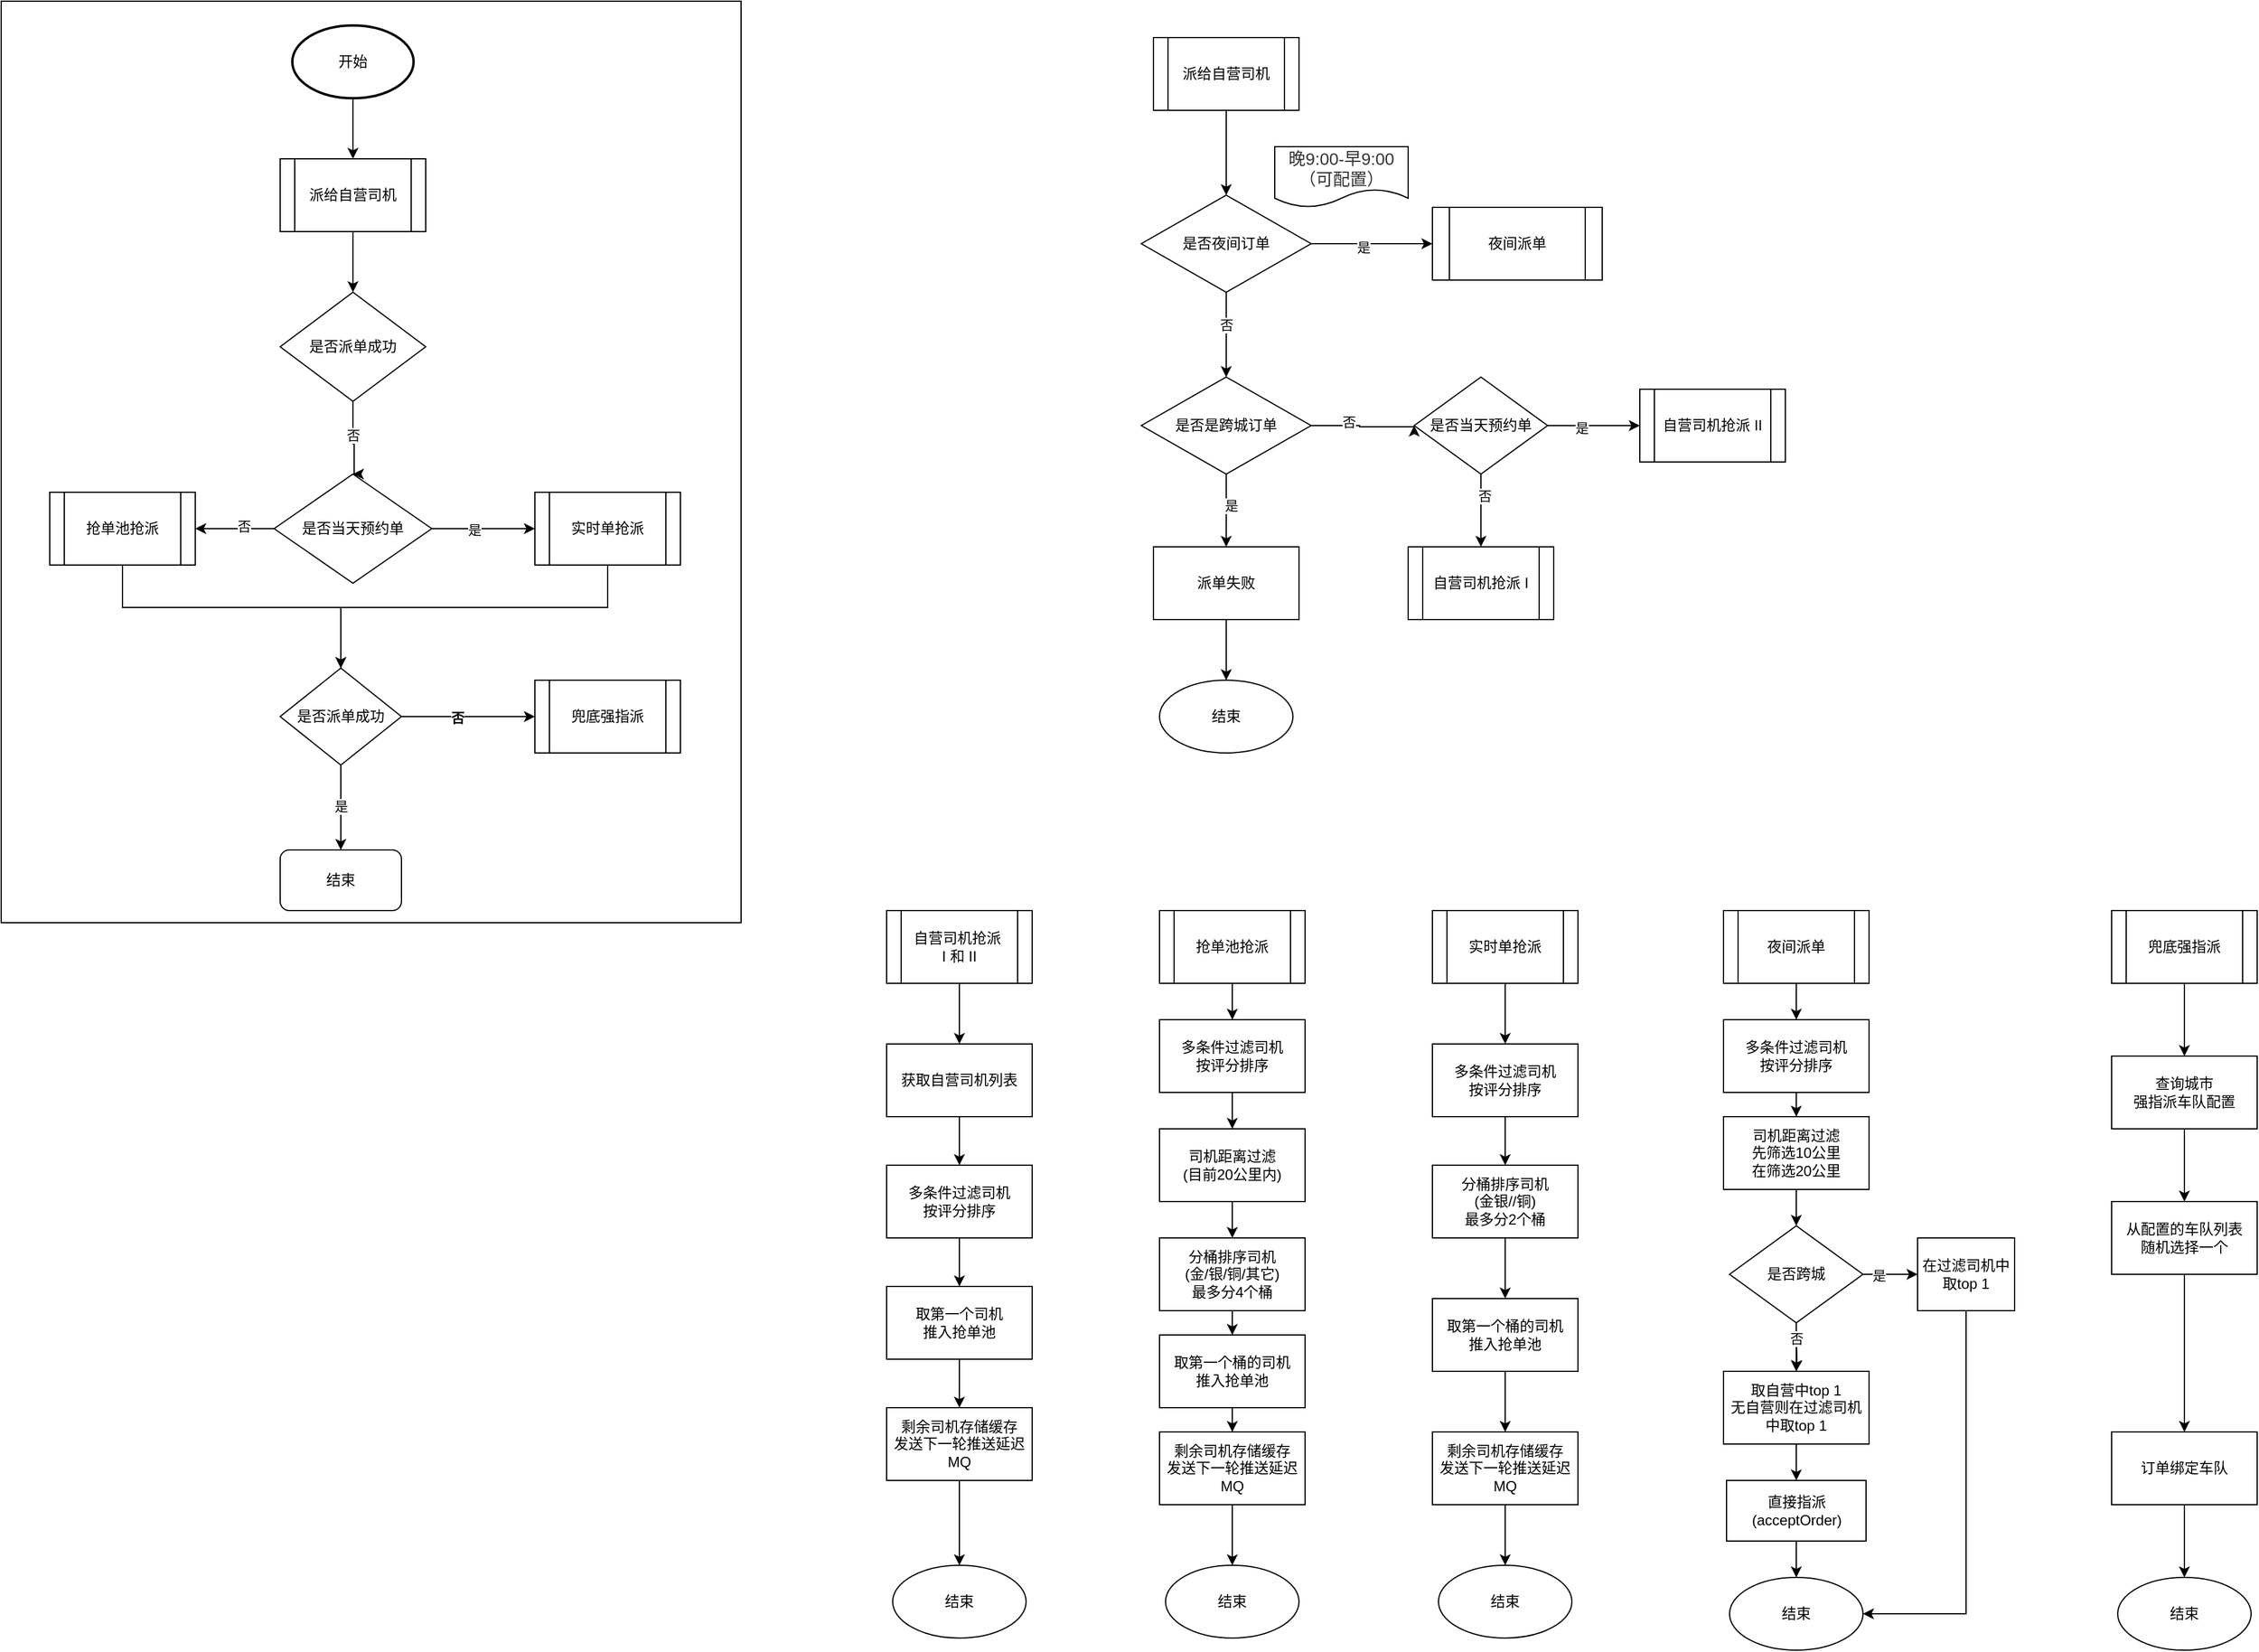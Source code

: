 <mxfile version="24.5.4" type="github">
  <diagram name="第 1 页" id="b3sivmyG9d-5zrtZYTdN">
    <mxGraphModel dx="2928" dy="1036" grid="1" gridSize="10" guides="1" tooltips="1" connect="1" arrows="1" fold="1" page="1" pageScale="1" pageWidth="1200" pageHeight="1600" math="0" shadow="0">
      <root>
        <mxCell id="0" />
        <mxCell id="1" parent="0" />
        <mxCell id="RsnU13scQ3cfRyJQo0AK-39" value="" style="rounded=0;whiteSpace=wrap;html=1;" parent="1" vertex="1">
          <mxGeometry x="-150" y="50" width="610" height="760" as="geometry" />
        </mxCell>
        <mxCell id="RsnU13scQ3cfRyJQo0AK-3" value="" style="edgeStyle=orthogonalEdgeStyle;rounded=0;orthogonalLoop=1;jettySize=auto;html=1;entryX=0.5;entryY=0;entryDx=0;entryDy=0;" parent="1" source="RsnU13scQ3cfRyJQo0AK-1" target="RsnU13scQ3cfRyJQo0AK-6" edge="1">
          <mxGeometry relative="1" as="geometry">
            <mxPoint x="140" y="210" as="targetPoint" />
          </mxGeometry>
        </mxCell>
        <mxCell id="RsnU13scQ3cfRyJQo0AK-1" value="开始" style="strokeWidth=2;html=1;shape=mxgraph.flowchart.start_1;whiteSpace=wrap;" parent="1" vertex="1">
          <mxGeometry x="90" y="70" width="100" height="60" as="geometry" />
        </mxCell>
        <mxCell id="RsnU13scQ3cfRyJQo0AK-8" value="" style="edgeStyle=orthogonalEdgeStyle;rounded=0;orthogonalLoop=1;jettySize=auto;html=1;" parent="1" source="RsnU13scQ3cfRyJQo0AK-6" target="RsnU13scQ3cfRyJQo0AK-7" edge="1">
          <mxGeometry relative="1" as="geometry" />
        </mxCell>
        <mxCell id="RsnU13scQ3cfRyJQo0AK-6" value="派给自营司机" style="shape=process;whiteSpace=wrap;html=1;backgroundOutline=1;" parent="1" vertex="1">
          <mxGeometry x="80" y="180" width="120" height="60" as="geometry" />
        </mxCell>
        <mxCell id="RsnU13scQ3cfRyJQo0AK-10" value="" style="edgeStyle=orthogonalEdgeStyle;rounded=0;orthogonalLoop=1;jettySize=auto;html=1;entryX=0.5;entryY=0;entryDx=0;entryDy=0;" parent="1" source="RsnU13scQ3cfRyJQo0AK-7" target="RsnU13scQ3cfRyJQo0AK-13" edge="1">
          <mxGeometry relative="1" as="geometry">
            <mxPoint x="140" y="450" as="targetPoint" />
            <Array as="points">
              <mxPoint x="140" y="415" />
              <mxPoint x="141" y="415" />
            </Array>
          </mxGeometry>
        </mxCell>
        <mxCell id="RsnU13scQ3cfRyJQo0AK-11" value="否" style="edgeLabel;html=1;align=center;verticalAlign=middle;resizable=0;points=[];" parent="RsnU13scQ3cfRyJQo0AK-10" vertex="1" connectable="0">
          <mxGeometry x="-0.453" relative="1" as="geometry">
            <mxPoint y="11" as="offset" />
          </mxGeometry>
        </mxCell>
        <mxCell id="RsnU13scQ3cfRyJQo0AK-7" value="是否派单成功" style="rhombus;whiteSpace=wrap;html=1;" parent="1" vertex="1">
          <mxGeometry x="80" y="290" width="120" height="90" as="geometry" />
        </mxCell>
        <mxCell id="RsnU13scQ3cfRyJQo0AK-18" value="" style="edgeStyle=orthogonalEdgeStyle;rounded=0;orthogonalLoop=1;jettySize=auto;html=1;" parent="1" source="RsnU13scQ3cfRyJQo0AK-13" target="RsnU13scQ3cfRyJQo0AK-20" edge="1">
          <mxGeometry relative="1" as="geometry">
            <mxPoint x="290" y="485" as="targetPoint" />
          </mxGeometry>
        </mxCell>
        <mxCell id="RsnU13scQ3cfRyJQo0AK-19" value="是" style="edgeLabel;html=1;align=center;verticalAlign=middle;resizable=0;points=[];" parent="RsnU13scQ3cfRyJQo0AK-18" vertex="1" connectable="0">
          <mxGeometry x="-0.176" y="-1" relative="1" as="geometry">
            <mxPoint as="offset" />
          </mxGeometry>
        </mxCell>
        <mxCell id="RsnU13scQ3cfRyJQo0AK-34" style="edgeStyle=orthogonalEdgeStyle;rounded=0;orthogonalLoop=1;jettySize=auto;html=1;exitX=0;exitY=0.5;exitDx=0;exitDy=0;entryX=1;entryY=0.5;entryDx=0;entryDy=0;" parent="1" source="RsnU13scQ3cfRyJQo0AK-13" target="RsnU13scQ3cfRyJQo0AK-22" edge="1">
          <mxGeometry relative="1" as="geometry" />
        </mxCell>
        <mxCell id="RsnU13scQ3cfRyJQo0AK-35" value="否" style="edgeLabel;html=1;align=center;verticalAlign=middle;resizable=0;points=[];" parent="RsnU13scQ3cfRyJQo0AK-34" vertex="1" connectable="0">
          <mxGeometry x="-0.209" y="-2" relative="1" as="geometry">
            <mxPoint as="offset" />
          </mxGeometry>
        </mxCell>
        <mxCell id="RsnU13scQ3cfRyJQo0AK-13" value="是否当天预约单" style="rhombus;whiteSpace=wrap;html=1;" parent="1" vertex="1">
          <mxGeometry x="75" y="440" width="130" height="90" as="geometry" />
        </mxCell>
        <mxCell id="RsnU13scQ3cfRyJQo0AK-36" style="edgeStyle=orthogonalEdgeStyle;rounded=0;orthogonalLoop=1;jettySize=auto;html=1;" parent="1" source="RsnU13scQ3cfRyJQo0AK-20" target="RsnU13scQ3cfRyJQo0AK-23" edge="1">
          <mxGeometry relative="1" as="geometry">
            <Array as="points">
              <mxPoint x="350" y="550" />
              <mxPoint x="130" y="550" />
            </Array>
          </mxGeometry>
        </mxCell>
        <mxCell id="RsnU13scQ3cfRyJQo0AK-20" value="实时单抢派" style="shape=process;whiteSpace=wrap;html=1;backgroundOutline=1;" parent="1" vertex="1">
          <mxGeometry x="290" y="455" width="120" height="60" as="geometry" />
        </mxCell>
        <mxCell id="RsnU13scQ3cfRyJQo0AK-37" style="edgeStyle=orthogonalEdgeStyle;rounded=0;orthogonalLoop=1;jettySize=auto;html=1;entryX=0.5;entryY=0;entryDx=0;entryDy=0;" parent="1" source="RsnU13scQ3cfRyJQo0AK-22" target="RsnU13scQ3cfRyJQo0AK-23" edge="1">
          <mxGeometry relative="1" as="geometry">
            <Array as="points">
              <mxPoint x="-50" y="550" />
              <mxPoint x="130" y="550" />
            </Array>
          </mxGeometry>
        </mxCell>
        <mxCell id="RsnU13scQ3cfRyJQo0AK-22" value="抢单池抢派" style="shape=process;whiteSpace=wrap;html=1;backgroundOutline=1;" parent="1" vertex="1">
          <mxGeometry x="-110" y="455" width="120" height="60" as="geometry" />
        </mxCell>
        <mxCell id="RsnU13scQ3cfRyJQo0AK-29" style="edgeStyle=orthogonalEdgeStyle;rounded=0;orthogonalLoop=1;jettySize=auto;html=1;entryX=0.5;entryY=0;entryDx=0;entryDy=0;" parent="1" source="RsnU13scQ3cfRyJQo0AK-23" target="RsnU13scQ3cfRyJQo0AK-28" edge="1">
          <mxGeometry relative="1" as="geometry" />
        </mxCell>
        <mxCell id="RsnU13scQ3cfRyJQo0AK-30" value="是" style="edgeLabel;html=1;align=center;verticalAlign=middle;resizable=0;points=[];" parent="RsnU13scQ3cfRyJQo0AK-29" vertex="1" connectable="0">
          <mxGeometry x="-0.32" y="-3" relative="1" as="geometry">
            <mxPoint x="3" y="10" as="offset" />
          </mxGeometry>
        </mxCell>
        <mxCell id="RsnU13scQ3cfRyJQo0AK-32" style="edgeStyle=orthogonalEdgeStyle;rounded=0;orthogonalLoop=1;jettySize=auto;html=1;entryX=0;entryY=0.5;entryDx=0;entryDy=0;" parent="1" source="RsnU13scQ3cfRyJQo0AK-23" target="RsnU13scQ3cfRyJQo0AK-31" edge="1">
          <mxGeometry relative="1" as="geometry" />
        </mxCell>
        <mxCell id="RsnU13scQ3cfRyJQo0AK-38" value="否" style="edgeLabel;html=1;align=center;verticalAlign=middle;resizable=0;points=[];fontStyle=1" parent="RsnU13scQ3cfRyJQo0AK-32" vertex="1" connectable="0">
          <mxGeometry x="-0.164" y="-1" relative="1" as="geometry">
            <mxPoint as="offset" />
          </mxGeometry>
        </mxCell>
        <mxCell id="RsnU13scQ3cfRyJQo0AK-23" value="是否派单成功" style="rhombus;whiteSpace=wrap;html=1;" parent="1" vertex="1">
          <mxGeometry x="80" y="600" width="100" height="80" as="geometry" />
        </mxCell>
        <mxCell id="RsnU13scQ3cfRyJQo0AK-28" value="结束" style="rounded=1;whiteSpace=wrap;html=1;" parent="1" vertex="1">
          <mxGeometry x="80" y="750" width="100" height="50" as="geometry" />
        </mxCell>
        <mxCell id="RsnU13scQ3cfRyJQo0AK-31" value="兜底强指派" style="shape=process;whiteSpace=wrap;html=1;backgroundOutline=1;" parent="1" vertex="1">
          <mxGeometry x="290" y="610" width="120" height="60" as="geometry" />
        </mxCell>
        <mxCell id="RsnU13scQ3cfRyJQo0AK-42" value="" style="edgeStyle=orthogonalEdgeStyle;rounded=0;orthogonalLoop=1;jettySize=auto;html=1;" parent="1" source="RsnU13scQ3cfRyJQo0AK-40" target="RsnU13scQ3cfRyJQo0AK-41" edge="1">
          <mxGeometry relative="1" as="geometry" />
        </mxCell>
        <mxCell id="RsnU13scQ3cfRyJQo0AK-40" value="派给自营司机" style="shape=process;whiteSpace=wrap;html=1;backgroundOutline=1;" parent="1" vertex="1">
          <mxGeometry x="800" y="80" width="120" height="60" as="geometry" />
        </mxCell>
        <mxCell id="RsnU13scQ3cfRyJQo0AK-48" value="" style="edgeStyle=orthogonalEdgeStyle;rounded=0;orthogonalLoop=1;jettySize=auto;html=1;" parent="1" source="RsnU13scQ3cfRyJQo0AK-41" target="RsnU13scQ3cfRyJQo0AK-47" edge="1">
          <mxGeometry relative="1" as="geometry" />
        </mxCell>
        <mxCell id="RsnU13scQ3cfRyJQo0AK-49" value="否" style="edgeLabel;html=1;align=center;verticalAlign=middle;resizable=0;points=[];" parent="RsnU13scQ3cfRyJQo0AK-48" vertex="1" connectable="0">
          <mxGeometry x="-0.425" y="1" relative="1" as="geometry">
            <mxPoint x="-1" y="7" as="offset" />
          </mxGeometry>
        </mxCell>
        <mxCell id="RsnU13scQ3cfRyJQo0AK-68" style="edgeStyle=orthogonalEdgeStyle;rounded=0;orthogonalLoop=1;jettySize=auto;html=1;entryX=0;entryY=0.5;entryDx=0;entryDy=0;" parent="1" source="RsnU13scQ3cfRyJQo0AK-41" target="RsnU13scQ3cfRyJQo0AK-67" edge="1">
          <mxGeometry relative="1" as="geometry" />
        </mxCell>
        <mxCell id="RsnU13scQ3cfRyJQo0AK-69" value="是" style="edgeLabel;html=1;align=center;verticalAlign=middle;resizable=0;points=[];" parent="RsnU13scQ3cfRyJQo0AK-68" vertex="1" connectable="0">
          <mxGeometry x="-0.154" y="-3" relative="1" as="geometry">
            <mxPoint as="offset" />
          </mxGeometry>
        </mxCell>
        <mxCell id="RsnU13scQ3cfRyJQo0AK-41" value="是否夜间订单" style="rhombus;whiteSpace=wrap;html=1;" parent="1" vertex="1">
          <mxGeometry x="790" y="210" width="140" height="80" as="geometry" />
        </mxCell>
        <mxCell id="RsnU13scQ3cfRyJQo0AK-44" value="&lt;span style=&quot;color: rgb(51, 51, 51); font-family: Arial, sans-serif; font-size: 14px; text-align: left; background-color: rgb(255, 255, 255);&quot;&gt;晚9:00-早9:00（可配置）&lt;/span&gt;" style="shape=document;whiteSpace=wrap;html=1;boundedLbl=1;" parent="1" vertex="1">
          <mxGeometry x="900" y="170" width="110" height="50" as="geometry" />
        </mxCell>
        <mxCell id="RsnU13scQ3cfRyJQo0AK-51" value="" style="edgeStyle=orthogonalEdgeStyle;rounded=0;orthogonalLoop=1;jettySize=auto;html=1;entryX=0;entryY=0.5;entryDx=0;entryDy=0;" parent="1" source="RsnU13scQ3cfRyJQo0AK-47" target="RsnU13scQ3cfRyJQo0AK-59" edge="1">
          <mxGeometry relative="1" as="geometry">
            <mxPoint x="1010" y="400" as="targetPoint" />
            <Array as="points">
              <mxPoint x="970" y="400" />
              <mxPoint x="970" y="401" />
            </Array>
          </mxGeometry>
        </mxCell>
        <mxCell id="RsnU13scQ3cfRyJQo0AK-52" value="否" style="edgeLabel;html=1;align=center;verticalAlign=middle;resizable=0;points=[];" parent="RsnU13scQ3cfRyJQo0AK-51" vertex="1" connectable="0">
          <mxGeometry x="-0.289" y="3" relative="1" as="geometry">
            <mxPoint as="offset" />
          </mxGeometry>
        </mxCell>
        <mxCell id="RsnU13scQ3cfRyJQo0AK-54" value="" style="edgeStyle=orthogonalEdgeStyle;rounded=0;orthogonalLoop=1;jettySize=auto;html=1;exitX=0.5;exitY=1;exitDx=0;exitDy=0;entryX=0.5;entryY=0;entryDx=0;entryDy=0;" parent="1" source="RsnU13scQ3cfRyJQo0AK-47" target="RsnU13scQ3cfRyJQo0AK-57" edge="1">
          <mxGeometry relative="1" as="geometry">
            <mxPoint x="860" y="530" as="targetPoint" />
          </mxGeometry>
        </mxCell>
        <mxCell id="RsnU13scQ3cfRyJQo0AK-55" value="是" style="edgeLabel;html=1;align=center;verticalAlign=middle;resizable=0;points=[];" parent="RsnU13scQ3cfRyJQo0AK-54" vertex="1" connectable="0">
          <mxGeometry x="-0.144" y="4" relative="1" as="geometry">
            <mxPoint as="offset" />
          </mxGeometry>
        </mxCell>
        <mxCell id="RsnU13scQ3cfRyJQo0AK-47" value="是否是跨城订单" style="rhombus;whiteSpace=wrap;html=1;" parent="1" vertex="1">
          <mxGeometry x="790" y="360" width="140" height="80" as="geometry" />
        </mxCell>
        <mxCell id="RsnU13scQ3cfRyJQo0AK-53" value="结束" style="ellipse;whiteSpace=wrap;html=1;" parent="1" vertex="1">
          <mxGeometry x="805" y="610" width="110" height="60" as="geometry" />
        </mxCell>
        <mxCell id="RsnU13scQ3cfRyJQo0AK-58" style="edgeStyle=orthogonalEdgeStyle;rounded=0;orthogonalLoop=1;jettySize=auto;html=1;entryX=0.5;entryY=0;entryDx=0;entryDy=0;" parent="1" source="RsnU13scQ3cfRyJQo0AK-57" target="RsnU13scQ3cfRyJQo0AK-53" edge="1">
          <mxGeometry relative="1" as="geometry" />
        </mxCell>
        <mxCell id="RsnU13scQ3cfRyJQo0AK-57" value="派单失败" style="rounded=0;whiteSpace=wrap;html=1;" parent="1" vertex="1">
          <mxGeometry x="800" y="500" width="120" height="60" as="geometry" />
        </mxCell>
        <mxCell id="RsnU13scQ3cfRyJQo0AK-61" value="" style="edgeStyle=orthogonalEdgeStyle;rounded=0;orthogonalLoop=1;jettySize=auto;html=1;entryX=0.5;entryY=0;entryDx=0;entryDy=0;" parent="1" source="RsnU13scQ3cfRyJQo0AK-59" target="RsnU13scQ3cfRyJQo0AK-62" edge="1">
          <mxGeometry relative="1" as="geometry">
            <mxPoint x="1065" y="500" as="targetPoint" />
          </mxGeometry>
        </mxCell>
        <mxCell id="RsnU13scQ3cfRyJQo0AK-63" value="否" style="edgeLabel;html=1;align=center;verticalAlign=middle;resizable=0;points=[];" parent="RsnU13scQ3cfRyJQo0AK-61" vertex="1" connectable="0">
          <mxGeometry x="-0.405" y="3" relative="1" as="geometry">
            <mxPoint as="offset" />
          </mxGeometry>
        </mxCell>
        <mxCell id="RsnU13scQ3cfRyJQo0AK-64" style="edgeStyle=orthogonalEdgeStyle;rounded=0;orthogonalLoop=1;jettySize=auto;html=1;exitX=1;exitY=0.5;exitDx=0;exitDy=0;entryX=0;entryY=0.5;entryDx=0;entryDy=0;" parent="1" source="RsnU13scQ3cfRyJQo0AK-59" target="RsnU13scQ3cfRyJQo0AK-65" edge="1">
          <mxGeometry relative="1" as="geometry">
            <mxPoint x="1190" y="400" as="targetPoint" />
          </mxGeometry>
        </mxCell>
        <mxCell id="RsnU13scQ3cfRyJQo0AK-66" value="是" style="edgeLabel;html=1;align=center;verticalAlign=middle;resizable=0;points=[];" parent="RsnU13scQ3cfRyJQo0AK-64" vertex="1" connectable="0">
          <mxGeometry x="-0.275" y="-2" relative="1" as="geometry">
            <mxPoint as="offset" />
          </mxGeometry>
        </mxCell>
        <mxCell id="RsnU13scQ3cfRyJQo0AK-59" value="是否当天预约单" style="rhombus;whiteSpace=wrap;html=1;" parent="1" vertex="1">
          <mxGeometry x="1015" y="360" width="110" height="80" as="geometry" />
        </mxCell>
        <mxCell id="RsnU13scQ3cfRyJQo0AK-62" value="自营司机抢派 I" style="shape=process;whiteSpace=wrap;html=1;backgroundOutline=1;" parent="1" vertex="1">
          <mxGeometry x="1010" y="500" width="120" height="60" as="geometry" />
        </mxCell>
        <mxCell id="RsnU13scQ3cfRyJQo0AK-65" value="自营司机抢派 II" style="shape=process;whiteSpace=wrap;html=1;backgroundOutline=1;" parent="1" vertex="1">
          <mxGeometry x="1201" y="370" width="120" height="60" as="geometry" />
        </mxCell>
        <mxCell id="RsnU13scQ3cfRyJQo0AK-67" value="夜间派单" style="shape=process;whiteSpace=wrap;html=1;backgroundOutline=1;" parent="1" vertex="1">
          <mxGeometry x="1030" y="220" width="140" height="60" as="geometry" />
        </mxCell>
        <mxCell id="xlOSDeAx9s_wz7Okl9qu-3" value="" style="edgeStyle=orthogonalEdgeStyle;rounded=0;orthogonalLoop=1;jettySize=auto;html=1;entryX=0.5;entryY=0;entryDx=0;entryDy=0;" parent="1" source="xlOSDeAx9s_wz7Okl9qu-1" target="xlOSDeAx9s_wz7Okl9qu-5" edge="1">
          <mxGeometry relative="1" as="geometry">
            <mxPoint x="865" y="920" as="targetPoint" />
          </mxGeometry>
        </mxCell>
        <mxCell id="xlOSDeAx9s_wz7Okl9qu-1" value="抢单池抢派" style="shape=process;whiteSpace=wrap;html=1;backgroundOutline=1;" parent="1" vertex="1">
          <mxGeometry x="805" y="800" width="120" height="60" as="geometry" />
        </mxCell>
        <mxCell id="NaWqrAB4nuYRskQkqhNC-19" value="" style="edgeStyle=orthogonalEdgeStyle;rounded=0;orthogonalLoop=1;jettySize=auto;html=1;" edge="1" parent="1" source="xlOSDeAx9s_wz7Okl9qu-5" target="NaWqrAB4nuYRskQkqhNC-17">
          <mxGeometry relative="1" as="geometry" />
        </mxCell>
        <mxCell id="xlOSDeAx9s_wz7Okl9qu-5" value="多条件过滤司机&lt;div&gt;按评分排序&lt;br&gt;&lt;/div&gt;" style="whiteSpace=wrap;html=1;" parent="1" vertex="1">
          <mxGeometry x="805" y="890" width="120" height="60" as="geometry" />
        </mxCell>
        <mxCell id="xlOSDeAx9s_wz7Okl9qu-10" value="" style="edgeStyle=orthogonalEdgeStyle;rounded=0;orthogonalLoop=1;jettySize=auto;html=1;" parent="1" source="xlOSDeAx9s_wz7Okl9qu-7" target="xlOSDeAx9s_wz7Okl9qu-9" edge="1">
          <mxGeometry relative="1" as="geometry" />
        </mxCell>
        <mxCell id="xlOSDeAx9s_wz7Okl9qu-7" value="分桶排序司机&lt;div&gt;(金/银/铜/其它)&lt;div&gt;最多分4个桶&lt;/div&gt;&lt;/div&gt;" style="whiteSpace=wrap;html=1;" parent="1" vertex="1">
          <mxGeometry x="805" y="1070" width="120" height="60" as="geometry" />
        </mxCell>
        <mxCell id="xlOSDeAx9s_wz7Okl9qu-12" value="" style="edgeStyle=orthogonalEdgeStyle;rounded=0;orthogonalLoop=1;jettySize=auto;html=1;" parent="1" source="xlOSDeAx9s_wz7Okl9qu-9" target="xlOSDeAx9s_wz7Okl9qu-11" edge="1">
          <mxGeometry relative="1" as="geometry" />
        </mxCell>
        <mxCell id="xlOSDeAx9s_wz7Okl9qu-9" value="取第一个桶的司机&lt;div&gt;推入抢单池&lt;/div&gt;" style="whiteSpace=wrap;html=1;" parent="1" vertex="1">
          <mxGeometry x="805" y="1150" width="120" height="60" as="geometry" />
        </mxCell>
        <mxCell id="xlOSDeAx9s_wz7Okl9qu-14" style="edgeStyle=orthogonalEdgeStyle;rounded=0;orthogonalLoop=1;jettySize=auto;html=1;entryX=0.5;entryY=0;entryDx=0;entryDy=0;" parent="1" source="xlOSDeAx9s_wz7Okl9qu-11" target="xlOSDeAx9s_wz7Okl9qu-13" edge="1">
          <mxGeometry relative="1" as="geometry" />
        </mxCell>
        <mxCell id="xlOSDeAx9s_wz7Okl9qu-11" value="剩余司机存储缓存&lt;div&gt;发送下一轮推送延迟MQ&lt;/div&gt;" style="whiteSpace=wrap;html=1;" parent="1" vertex="1">
          <mxGeometry x="805" y="1230" width="120" height="60" as="geometry" />
        </mxCell>
        <mxCell id="xlOSDeAx9s_wz7Okl9qu-13" value="结束" style="ellipse;whiteSpace=wrap;html=1;" parent="1" vertex="1">
          <mxGeometry x="810" y="1340" width="110" height="60" as="geometry" />
        </mxCell>
        <mxCell id="xlOSDeAx9s_wz7Okl9qu-16" value="" style="edgeStyle=orthogonalEdgeStyle;rounded=0;orthogonalLoop=1;jettySize=auto;html=1;entryX=0.5;entryY=0;entryDx=0;entryDy=0;" parent="1" source="xlOSDeAx9s_wz7Okl9qu-17" target="xlOSDeAx9s_wz7Okl9qu-19" edge="1">
          <mxGeometry relative="1" as="geometry">
            <mxPoint x="1090" y="920" as="targetPoint" />
          </mxGeometry>
        </mxCell>
        <mxCell id="xlOSDeAx9s_wz7Okl9qu-17" value="实时单抢派" style="shape=process;whiteSpace=wrap;html=1;backgroundOutline=1;" parent="1" vertex="1">
          <mxGeometry x="1030" y="800" width="120" height="60" as="geometry" />
        </mxCell>
        <mxCell id="xlOSDeAx9s_wz7Okl9qu-18" value="" style="edgeStyle=orthogonalEdgeStyle;rounded=0;orthogonalLoop=1;jettySize=auto;html=1;" parent="1" source="xlOSDeAx9s_wz7Okl9qu-19" target="xlOSDeAx9s_wz7Okl9qu-21" edge="1">
          <mxGeometry relative="1" as="geometry" />
        </mxCell>
        <mxCell id="xlOSDeAx9s_wz7Okl9qu-19" value="多条件过滤司机&lt;div&gt;按评分排序&lt;br&gt;&lt;/div&gt;" style="whiteSpace=wrap;html=1;" parent="1" vertex="1">
          <mxGeometry x="1030" y="910" width="120" height="60" as="geometry" />
        </mxCell>
        <mxCell id="xlOSDeAx9s_wz7Okl9qu-20" value="" style="edgeStyle=orthogonalEdgeStyle;rounded=0;orthogonalLoop=1;jettySize=auto;html=1;" parent="1" source="xlOSDeAx9s_wz7Okl9qu-21" target="xlOSDeAx9s_wz7Okl9qu-23" edge="1">
          <mxGeometry relative="1" as="geometry" />
        </mxCell>
        <mxCell id="xlOSDeAx9s_wz7Okl9qu-21" value="分桶排序司机&lt;div&gt;(金银//铜)&lt;div&gt;最多分2个桶&lt;/div&gt;&lt;/div&gt;" style="whiteSpace=wrap;html=1;" parent="1" vertex="1">
          <mxGeometry x="1030" y="1010" width="120" height="60" as="geometry" />
        </mxCell>
        <mxCell id="xlOSDeAx9s_wz7Okl9qu-22" value="" style="edgeStyle=orthogonalEdgeStyle;rounded=0;orthogonalLoop=1;jettySize=auto;html=1;" parent="1" source="xlOSDeAx9s_wz7Okl9qu-23" target="xlOSDeAx9s_wz7Okl9qu-25" edge="1">
          <mxGeometry relative="1" as="geometry" />
        </mxCell>
        <mxCell id="xlOSDeAx9s_wz7Okl9qu-23" value="取第一个桶的司机&lt;div&gt;推入抢单池&lt;/div&gt;" style="whiteSpace=wrap;html=1;" parent="1" vertex="1">
          <mxGeometry x="1030" y="1120" width="120" height="60" as="geometry" />
        </mxCell>
        <mxCell id="xlOSDeAx9s_wz7Okl9qu-24" style="edgeStyle=orthogonalEdgeStyle;rounded=0;orthogonalLoop=1;jettySize=auto;html=1;entryX=0.5;entryY=0;entryDx=0;entryDy=0;" parent="1" source="xlOSDeAx9s_wz7Okl9qu-25" target="xlOSDeAx9s_wz7Okl9qu-26" edge="1">
          <mxGeometry relative="1" as="geometry" />
        </mxCell>
        <mxCell id="xlOSDeAx9s_wz7Okl9qu-25" value="剩余司机存储缓存&lt;div&gt;发送下一轮推送延迟MQ&lt;/div&gt;" style="whiteSpace=wrap;html=1;" parent="1" vertex="1">
          <mxGeometry x="1030" y="1230" width="120" height="60" as="geometry" />
        </mxCell>
        <mxCell id="xlOSDeAx9s_wz7Okl9qu-26" value="结束" style="ellipse;whiteSpace=wrap;html=1;" parent="1" vertex="1">
          <mxGeometry x="1035" y="1340" width="110" height="60" as="geometry" />
        </mxCell>
        <mxCell id="xlOSDeAx9s_wz7Okl9qu-29" value="" style="edgeStyle=orthogonalEdgeStyle;rounded=0;orthogonalLoop=1;jettySize=auto;html=1;" parent="1" source="xlOSDeAx9s_wz7Okl9qu-27" target="xlOSDeAx9s_wz7Okl9qu-28" edge="1">
          <mxGeometry relative="1" as="geometry" />
        </mxCell>
        <mxCell id="xlOSDeAx9s_wz7Okl9qu-27" value="兜底强指派" style="shape=process;whiteSpace=wrap;html=1;backgroundOutline=1;" parent="1" vertex="1">
          <mxGeometry x="1590" y="800" width="120" height="60" as="geometry" />
        </mxCell>
        <mxCell id="xlOSDeAx9s_wz7Okl9qu-31" value="" style="edgeStyle=orthogonalEdgeStyle;rounded=0;orthogonalLoop=1;jettySize=auto;html=1;" parent="1" source="xlOSDeAx9s_wz7Okl9qu-28" target="xlOSDeAx9s_wz7Okl9qu-30" edge="1">
          <mxGeometry relative="1" as="geometry" />
        </mxCell>
        <mxCell id="xlOSDeAx9s_wz7Okl9qu-28" value="查询城市&lt;div&gt;强指派车队配置&lt;/div&gt;" style="whiteSpace=wrap;html=1;" parent="1" vertex="1">
          <mxGeometry x="1590" y="920" width="120" height="60" as="geometry" />
        </mxCell>
        <mxCell id="xlOSDeAx9s_wz7Okl9qu-33" value="" style="edgeStyle=orthogonalEdgeStyle;rounded=0;orthogonalLoop=1;jettySize=auto;html=1;" parent="1" source="xlOSDeAx9s_wz7Okl9qu-30" target="xlOSDeAx9s_wz7Okl9qu-32" edge="1">
          <mxGeometry relative="1" as="geometry" />
        </mxCell>
        <mxCell id="xlOSDeAx9s_wz7Okl9qu-30" value="从配置的车队列表&lt;div&gt;随机选择一个&lt;/div&gt;" style="whiteSpace=wrap;html=1;" parent="1" vertex="1">
          <mxGeometry x="1590" y="1040" width="120" height="60" as="geometry" />
        </mxCell>
        <mxCell id="xlOSDeAx9s_wz7Okl9qu-35" style="edgeStyle=orthogonalEdgeStyle;rounded=0;orthogonalLoop=1;jettySize=auto;html=1;entryX=0.5;entryY=0;entryDx=0;entryDy=0;" parent="1" source="xlOSDeAx9s_wz7Okl9qu-32" target="xlOSDeAx9s_wz7Okl9qu-34" edge="1">
          <mxGeometry relative="1" as="geometry" />
        </mxCell>
        <mxCell id="xlOSDeAx9s_wz7Okl9qu-32" value="订单绑定车队" style="whiteSpace=wrap;html=1;" parent="1" vertex="1">
          <mxGeometry x="1590" y="1230" width="120" height="60" as="geometry" />
        </mxCell>
        <mxCell id="xlOSDeAx9s_wz7Okl9qu-34" value="结束" style="ellipse;whiteSpace=wrap;html=1;" parent="1" vertex="1">
          <mxGeometry x="1595" y="1350" width="110" height="60" as="geometry" />
        </mxCell>
        <mxCell id="NaWqrAB4nuYRskQkqhNC-5" style="edgeStyle=orthogonalEdgeStyle;rounded=0;orthogonalLoop=1;jettySize=auto;html=1;entryX=0.5;entryY=0;entryDx=0;entryDy=0;" edge="1" parent="1" source="NaWqrAB4nuYRskQkqhNC-1" target="NaWqrAB4nuYRskQkqhNC-4">
          <mxGeometry relative="1" as="geometry" />
        </mxCell>
        <mxCell id="NaWqrAB4nuYRskQkqhNC-1" value="自营司机抢派&amp;nbsp;&lt;div&gt;I 和 II&lt;/div&gt;" style="shape=process;whiteSpace=wrap;html=1;backgroundOutline=1;" vertex="1" parent="1">
          <mxGeometry x="580" y="800" width="120" height="60" as="geometry" />
        </mxCell>
        <mxCell id="NaWqrAB4nuYRskQkqhNC-8" value="" style="edgeStyle=orthogonalEdgeStyle;rounded=0;orthogonalLoop=1;jettySize=auto;html=1;" edge="1" parent="1" source="NaWqrAB4nuYRskQkqhNC-2" target="NaWqrAB4nuYRskQkqhNC-7">
          <mxGeometry relative="1" as="geometry" />
        </mxCell>
        <mxCell id="NaWqrAB4nuYRskQkqhNC-2" value="多条件过滤司机&lt;div&gt;按评分排序&lt;/div&gt;" style="whiteSpace=wrap;html=1;" vertex="1" parent="1">
          <mxGeometry x="580" y="1010" width="120" height="60" as="geometry" />
        </mxCell>
        <mxCell id="NaWqrAB4nuYRskQkqhNC-6" value="" style="edgeStyle=orthogonalEdgeStyle;rounded=0;orthogonalLoop=1;jettySize=auto;html=1;" edge="1" parent="1" source="NaWqrAB4nuYRskQkqhNC-4" target="NaWqrAB4nuYRskQkqhNC-2">
          <mxGeometry relative="1" as="geometry" />
        </mxCell>
        <mxCell id="NaWqrAB4nuYRskQkqhNC-4" value="获取自营司机列表" style="whiteSpace=wrap;html=1;" vertex="1" parent="1">
          <mxGeometry x="580" y="910" width="120" height="60" as="geometry" />
        </mxCell>
        <mxCell id="NaWqrAB4nuYRskQkqhNC-10" value="" style="edgeStyle=orthogonalEdgeStyle;rounded=0;orthogonalLoop=1;jettySize=auto;html=1;" edge="1" parent="1" source="NaWqrAB4nuYRskQkqhNC-7" target="NaWqrAB4nuYRskQkqhNC-9">
          <mxGeometry relative="1" as="geometry" />
        </mxCell>
        <mxCell id="NaWqrAB4nuYRskQkqhNC-7" value="取第一个司机&lt;div&gt;推入抢单池&lt;/div&gt;" style="whiteSpace=wrap;html=1;" vertex="1" parent="1">
          <mxGeometry x="580" y="1110" width="120" height="60" as="geometry" />
        </mxCell>
        <mxCell id="NaWqrAB4nuYRskQkqhNC-12" style="edgeStyle=orthogonalEdgeStyle;rounded=0;orthogonalLoop=1;jettySize=auto;html=1;entryX=0.5;entryY=0;entryDx=0;entryDy=0;" edge="1" parent="1" source="NaWqrAB4nuYRskQkqhNC-9" target="NaWqrAB4nuYRskQkqhNC-11">
          <mxGeometry relative="1" as="geometry" />
        </mxCell>
        <mxCell id="NaWqrAB4nuYRskQkqhNC-9" value="剩余司机存储缓存&lt;div&gt;发送下一轮推送延迟MQ&lt;/div&gt;" style="whiteSpace=wrap;html=1;" vertex="1" parent="1">
          <mxGeometry x="580" y="1210" width="120" height="60" as="geometry" />
        </mxCell>
        <mxCell id="NaWqrAB4nuYRskQkqhNC-11" value="结束" style="ellipse;whiteSpace=wrap;html=1;" vertex="1" parent="1">
          <mxGeometry x="585" y="1340" width="110" height="60" as="geometry" />
        </mxCell>
        <mxCell id="NaWqrAB4nuYRskQkqhNC-22" style="edgeStyle=orthogonalEdgeStyle;rounded=0;orthogonalLoop=1;jettySize=auto;html=1;entryX=0.5;entryY=0;entryDx=0;entryDy=0;" edge="1" parent="1" source="NaWqrAB4nuYRskQkqhNC-17" target="xlOSDeAx9s_wz7Okl9qu-7">
          <mxGeometry relative="1" as="geometry" />
        </mxCell>
        <mxCell id="NaWqrAB4nuYRskQkqhNC-17" value="司机距离过滤&lt;div&gt;(目前20公里内)&lt;/div&gt;" style="rounded=0;whiteSpace=wrap;html=1;" vertex="1" parent="1">
          <mxGeometry x="805" y="980" width="120" height="60" as="geometry" />
        </mxCell>
        <mxCell id="NaWqrAB4nuYRskQkqhNC-23" value="" style="edgeStyle=orthogonalEdgeStyle;rounded=0;orthogonalLoop=1;jettySize=auto;html=1;entryX=0.5;entryY=0;entryDx=0;entryDy=0;" edge="1" source="NaWqrAB4nuYRskQkqhNC-24" target="NaWqrAB4nuYRskQkqhNC-26" parent="1">
          <mxGeometry relative="1" as="geometry">
            <mxPoint x="1330" y="920" as="targetPoint" />
          </mxGeometry>
        </mxCell>
        <mxCell id="NaWqrAB4nuYRskQkqhNC-24" value="夜间派单" style="shape=process;whiteSpace=wrap;html=1;backgroundOutline=1;" vertex="1" parent="1">
          <mxGeometry x="1270" y="800" width="120" height="60" as="geometry" />
        </mxCell>
        <mxCell id="NaWqrAB4nuYRskQkqhNC-25" value="" style="edgeStyle=orthogonalEdgeStyle;rounded=0;orthogonalLoop=1;jettySize=auto;html=1;" edge="1" source="NaWqrAB4nuYRskQkqhNC-26" target="NaWqrAB4nuYRskQkqhNC-35" parent="1">
          <mxGeometry relative="1" as="geometry" />
        </mxCell>
        <mxCell id="NaWqrAB4nuYRskQkqhNC-26" value="多条件过滤司机&lt;div&gt;按评分排序&lt;br&gt;&lt;/div&gt;" style="whiteSpace=wrap;html=1;" vertex="1" parent="1">
          <mxGeometry x="1270" y="890" width="120" height="60" as="geometry" />
        </mxCell>
        <mxCell id="NaWqrAB4nuYRskQkqhNC-27" value="" style="edgeStyle=orthogonalEdgeStyle;rounded=0;orthogonalLoop=1;jettySize=auto;html=1;" edge="1" target="NaWqrAB4nuYRskQkqhNC-30" parent="1">
          <mxGeometry relative="1" as="geometry">
            <mxPoint x="1330" y="1150" as="sourcePoint" />
          </mxGeometry>
        </mxCell>
        <mxCell id="NaWqrAB4nuYRskQkqhNC-46" value="" style="edgeStyle=orthogonalEdgeStyle;rounded=0;orthogonalLoop=1;jettySize=auto;html=1;" edge="1" parent="1" source="NaWqrAB4nuYRskQkqhNC-30" target="NaWqrAB4nuYRskQkqhNC-45">
          <mxGeometry relative="1" as="geometry" />
        </mxCell>
        <mxCell id="NaWqrAB4nuYRskQkqhNC-30" value="取自营中top 1&lt;div&gt;无自营则在过滤司机中取top 1&lt;/div&gt;" style="whiteSpace=wrap;html=1;" vertex="1" parent="1">
          <mxGeometry x="1270" y="1180" width="120" height="60" as="geometry" />
        </mxCell>
        <mxCell id="NaWqrAB4nuYRskQkqhNC-33" value="结束" style="ellipse;whiteSpace=wrap;html=1;" vertex="1" parent="1">
          <mxGeometry x="1275" y="1350" width="110" height="60" as="geometry" />
        </mxCell>
        <mxCell id="NaWqrAB4nuYRskQkqhNC-37" value="" style="edgeStyle=orthogonalEdgeStyle;rounded=0;orthogonalLoop=1;jettySize=auto;html=1;" edge="1" parent="1" source="NaWqrAB4nuYRskQkqhNC-35" target="NaWqrAB4nuYRskQkqhNC-36">
          <mxGeometry relative="1" as="geometry" />
        </mxCell>
        <mxCell id="NaWqrAB4nuYRskQkqhNC-35" value="司机距离过滤&lt;div&gt;先筛选10公里&lt;/div&gt;&lt;div&gt;在筛选20公里&lt;/div&gt;" style="rounded=0;whiteSpace=wrap;html=1;" vertex="1" parent="1">
          <mxGeometry x="1270" y="970" width="120" height="60" as="geometry" />
        </mxCell>
        <mxCell id="NaWqrAB4nuYRskQkqhNC-38" value="" style="edgeStyle=orthogonalEdgeStyle;rounded=0;orthogonalLoop=1;jettySize=auto;html=1;" edge="1" parent="1" source="NaWqrAB4nuYRskQkqhNC-36" target="NaWqrAB4nuYRskQkqhNC-30">
          <mxGeometry relative="1" as="geometry" />
        </mxCell>
        <mxCell id="NaWqrAB4nuYRskQkqhNC-39" value="否" style="edgeLabel;html=1;align=center;verticalAlign=middle;resizable=0;points=[];" vertex="1" connectable="0" parent="NaWqrAB4nuYRskQkqhNC-38">
          <mxGeometry x="-0.373" relative="1" as="geometry">
            <mxPoint as="offset" />
          </mxGeometry>
        </mxCell>
        <mxCell id="NaWqrAB4nuYRskQkqhNC-41" value="" style="edgeStyle=orthogonalEdgeStyle;rounded=0;orthogonalLoop=1;jettySize=auto;html=1;" edge="1" parent="1" source="NaWqrAB4nuYRskQkqhNC-36" target="NaWqrAB4nuYRskQkqhNC-40">
          <mxGeometry relative="1" as="geometry" />
        </mxCell>
        <mxCell id="NaWqrAB4nuYRskQkqhNC-42" value="是" style="edgeLabel;html=1;align=center;verticalAlign=middle;resizable=0;points=[];" vertex="1" connectable="0" parent="NaWqrAB4nuYRskQkqhNC-41">
          <mxGeometry x="-0.43" y="-1" relative="1" as="geometry">
            <mxPoint as="offset" />
          </mxGeometry>
        </mxCell>
        <mxCell id="NaWqrAB4nuYRskQkqhNC-36" value="是否跨城" style="rhombus;whiteSpace=wrap;html=1;" vertex="1" parent="1">
          <mxGeometry x="1275" y="1060" width="110" height="80" as="geometry" />
        </mxCell>
        <mxCell id="NaWqrAB4nuYRskQkqhNC-44" style="edgeStyle=orthogonalEdgeStyle;rounded=0;orthogonalLoop=1;jettySize=auto;html=1;entryX=1;entryY=0.5;entryDx=0;entryDy=0;exitX=0.5;exitY=1;exitDx=0;exitDy=0;" edge="1" parent="1" source="NaWqrAB4nuYRskQkqhNC-40" target="NaWqrAB4nuYRskQkqhNC-33">
          <mxGeometry relative="1" as="geometry" />
        </mxCell>
        <mxCell id="NaWqrAB4nuYRskQkqhNC-40" value="&lt;div&gt;在过滤司机中&lt;/div&gt;&lt;div&gt;取top 1&lt;/div&gt;" style="whiteSpace=wrap;html=1;" vertex="1" parent="1">
          <mxGeometry x="1430" y="1070" width="80" height="60" as="geometry" />
        </mxCell>
        <mxCell id="NaWqrAB4nuYRskQkqhNC-47" value="" style="edgeStyle=orthogonalEdgeStyle;rounded=0;orthogonalLoop=1;jettySize=auto;html=1;" edge="1" parent="1" source="NaWqrAB4nuYRskQkqhNC-45" target="NaWqrAB4nuYRskQkqhNC-33">
          <mxGeometry relative="1" as="geometry" />
        </mxCell>
        <mxCell id="NaWqrAB4nuYRskQkqhNC-45" value="直接指派&lt;div&gt;(acceptOrder)&lt;/div&gt;" style="rounded=0;whiteSpace=wrap;html=1;" vertex="1" parent="1">
          <mxGeometry x="1272.5" y="1270" width="115" height="50" as="geometry" />
        </mxCell>
      </root>
    </mxGraphModel>
  </diagram>
</mxfile>
